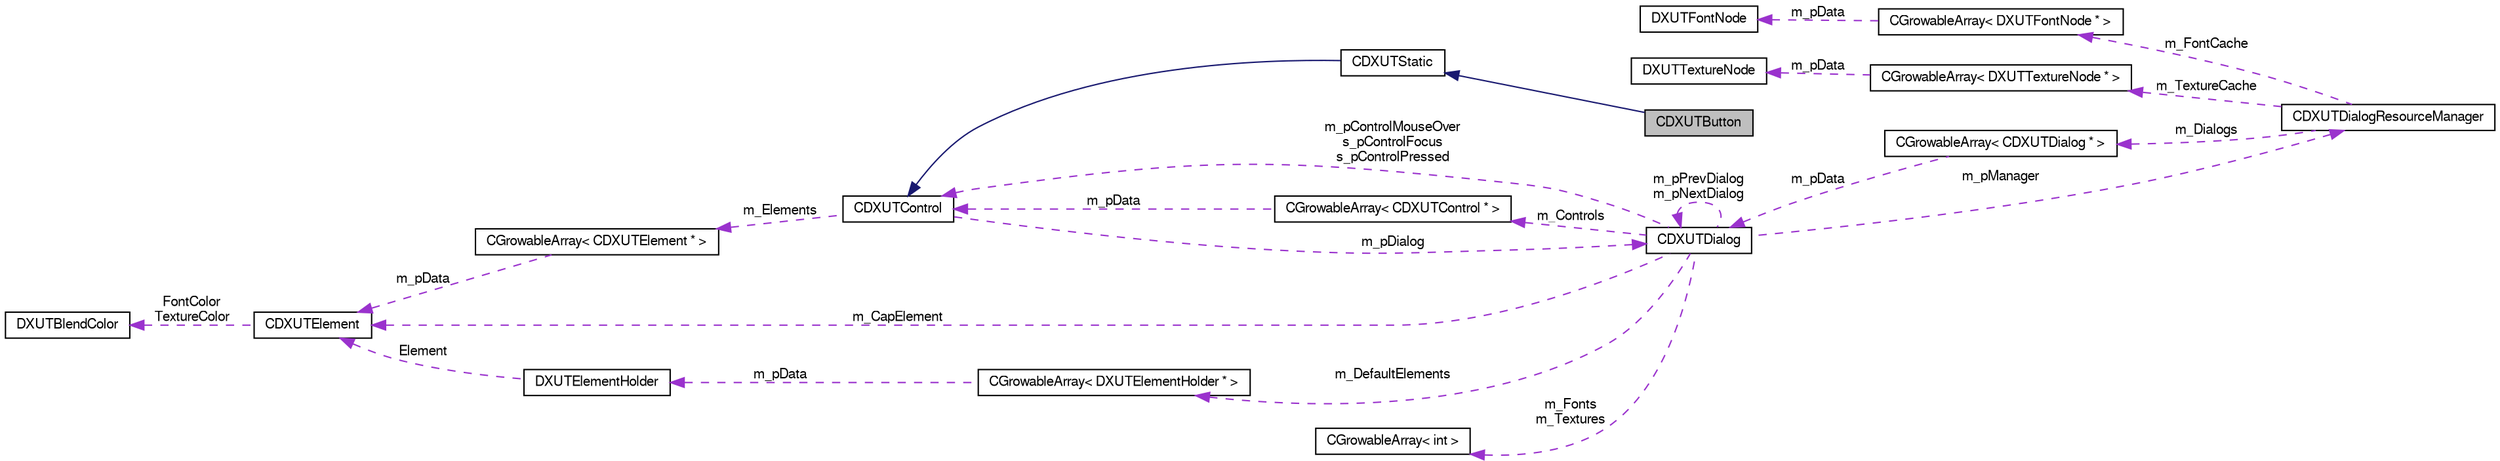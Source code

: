 digraph G
{
  edge [fontname="FreeSans",fontsize="10",labelfontname="FreeSans",labelfontsize="10"];
  node [fontname="FreeSans",fontsize="10",shape=record];
  rankdir=LR;
  Node1 [label="CDXUTButton",height=0.2,width=0.4,color="black", fillcolor="grey75", style="filled" fontcolor="black"];
  Node2 -> Node1 [dir=back,color="midnightblue",fontsize="10",style="solid",fontname="FreeSans"];
  Node2 [label="CDXUTStatic",height=0.2,width=0.4,color="black", fillcolor="white", style="filled",URL="$class_c_d_x_u_t_static.html"];
  Node3 -> Node2 [dir=back,color="midnightblue",fontsize="10",style="solid",fontname="FreeSans"];
  Node3 [label="CDXUTControl",height=0.2,width=0.4,color="black", fillcolor="white", style="filled",URL="$class_c_d_x_u_t_control.html"];
  Node4 -> Node3 [dir=back,color="darkorchid3",fontsize="10",style="dashed",label="m_Elements",fontname="FreeSans"];
  Node4 [label="CGrowableArray\< CDXUTElement * \>",height=0.2,width=0.4,color="black", fillcolor="white", style="filled",URL="$class_c_growable_array.html"];
  Node5 -> Node4 [dir=back,color="darkorchid3",fontsize="10",style="dashed",label="m_pData",fontname="FreeSans"];
  Node5 [label="CDXUTElement",height=0.2,width=0.4,color="black", fillcolor="white", style="filled",URL="$class_c_d_x_u_t_element.html"];
  Node6 -> Node5 [dir=back,color="darkorchid3",fontsize="10",style="dashed",label="FontColor\nTextureColor",fontname="FreeSans"];
  Node6 [label="DXUTBlendColor",height=0.2,width=0.4,color="black", fillcolor="white", style="filled",URL="$struct_d_x_u_t_blend_color.html"];
  Node7 -> Node3 [dir=back,color="darkorchid3",fontsize="10",style="dashed",label="m_pDialog",fontname="FreeSans"];
  Node7 [label="CDXUTDialog",height=0.2,width=0.4,color="black", fillcolor="white", style="filled",URL="$class_c_d_x_u_t_dialog.html"];
  Node8 -> Node7 [dir=back,color="darkorchid3",fontsize="10",style="dashed",label="m_Fonts\nm_Textures",fontname="FreeSans"];
  Node8 [label="CGrowableArray\< int \>",height=0.2,width=0.4,color="black", fillcolor="white", style="filled",URL="$class_c_growable_array.html"];
  Node9 -> Node7 [dir=back,color="darkorchid3",fontsize="10",style="dashed",label="m_Controls",fontname="FreeSans"];
  Node9 [label="CGrowableArray\< CDXUTControl * \>",height=0.2,width=0.4,color="black", fillcolor="white", style="filled",URL="$class_c_growable_array.html"];
  Node3 -> Node9 [dir=back,color="darkorchid3",fontsize="10",style="dashed",label="m_pData",fontname="FreeSans"];
  Node3 -> Node7 [dir=back,color="darkorchid3",fontsize="10",style="dashed",label="m_pControlMouseOver\ns_pControlFocus\ns_pControlPressed",fontname="FreeSans"];
  Node10 -> Node7 [dir=back,color="darkorchid3",fontsize="10",style="dashed",label="m_pManager",fontname="FreeSans"];
  Node10 [label="CDXUTDialogResourceManager",height=0.2,width=0.4,color="black", fillcolor="white", style="filled",URL="$class_c_d_x_u_t_dialog_resource_manager.html"];
  Node11 -> Node10 [dir=back,color="darkorchid3",fontsize="10",style="dashed",label="m_Dialogs",fontname="FreeSans"];
  Node11 [label="CGrowableArray\< CDXUTDialog * \>",height=0.2,width=0.4,color="black", fillcolor="white", style="filled",URL="$class_c_growable_array.html"];
  Node7 -> Node11 [dir=back,color="darkorchid3",fontsize="10",style="dashed",label="m_pData",fontname="FreeSans"];
  Node12 -> Node10 [dir=back,color="darkorchid3",fontsize="10",style="dashed",label="m_FontCache",fontname="FreeSans"];
  Node12 [label="CGrowableArray\< DXUTFontNode * \>",height=0.2,width=0.4,color="black", fillcolor="white", style="filled",URL="$class_c_growable_array.html"];
  Node13 -> Node12 [dir=back,color="darkorchid3",fontsize="10",style="dashed",label="m_pData",fontname="FreeSans"];
  Node13 [label="DXUTFontNode",height=0.2,width=0.4,color="black", fillcolor="white", style="filled",URL="$struct_d_x_u_t_font_node.html"];
  Node14 -> Node10 [dir=back,color="darkorchid3",fontsize="10",style="dashed",label="m_TextureCache",fontname="FreeSans"];
  Node14 [label="CGrowableArray\< DXUTTextureNode * \>",height=0.2,width=0.4,color="black", fillcolor="white", style="filled",URL="$class_c_growable_array.html"];
  Node15 -> Node14 [dir=back,color="darkorchid3",fontsize="10",style="dashed",label="m_pData",fontname="FreeSans"];
  Node15 [label="DXUTTextureNode",height=0.2,width=0.4,color="black", fillcolor="white", style="filled",URL="$struct_d_x_u_t_texture_node.html"];
  Node7 -> Node7 [dir=back,color="darkorchid3",fontsize="10",style="dashed",label="m_pPrevDialog\nm_pNextDialog",fontname="FreeSans"];
  Node5 -> Node7 [dir=back,color="darkorchid3",fontsize="10",style="dashed",label="m_CapElement",fontname="FreeSans"];
  Node16 -> Node7 [dir=back,color="darkorchid3",fontsize="10",style="dashed",label="m_DefaultElements",fontname="FreeSans"];
  Node16 [label="CGrowableArray\< DXUTElementHolder * \>",height=0.2,width=0.4,color="black", fillcolor="white", style="filled",URL="$class_c_growable_array.html"];
  Node17 -> Node16 [dir=back,color="darkorchid3",fontsize="10",style="dashed",label="m_pData",fontname="FreeSans"];
  Node17 [label="DXUTElementHolder",height=0.2,width=0.4,color="black", fillcolor="white", style="filled",URL="$struct_d_x_u_t_element_holder.html"];
  Node5 -> Node17 [dir=back,color="darkorchid3",fontsize="10",style="dashed",label="Element",fontname="FreeSans"];
}
